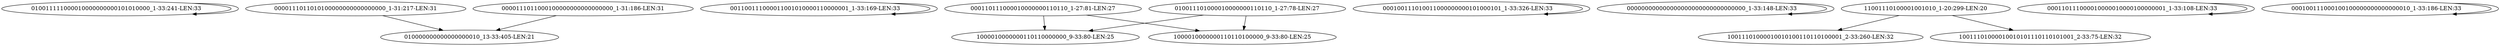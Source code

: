 digraph G {
    "010011111000010000000000101010000_1-33:241-LEN:33" -> "010011111000010000000000101010000_1-33:241-LEN:33";
    "0000111011010100000000000000000_1-31:217-LEN:31" -> "010000000000000000010_13-33:405-LEN:21";
    "001100111000011001010000110000001_1-33:169-LEN:33" -> "001100111000011001010000110000001_1-33:169-LEN:33";
    "000110111000010000000110110_1-27:81-LEN:27" -> "1000010000000110110000000_9-33:80-LEN:25";
    "000110111000010000000110110_1-27:81-LEN:27" -> "1000010000000110110100000_9-33:80-LEN:25";
    "0000111011000100000000000000000_1-31:186-LEN:31" -> "010000000000000000010_13-33:405-LEN:21";
    "000100111010011000000000101000101_1-33:326-LEN:33" -> "000100111010011000000000101000101_1-33:326-LEN:33";
    "000000000000000000000000000000000_1-33:148-LEN:33" -> "000000000000000000000000000000000_1-33:148-LEN:33";
    "11001110100001001010_1-20:299-LEN:20" -> "10011101000010010100110110100001_2-33:260-LEN:32";
    "11001110100001001010_1-20:299-LEN:20" -> "10011101000010010101110110101001_2-33:75-LEN:32";
    "000110111000010000010000100000001_1-33:108-LEN:33" -> "000110111000010000010000100000001_1-33:108-LEN:33";
    "000100111000100100000000000000010_1-33:186-LEN:33" -> "000100111000100100000000000000010_1-33:186-LEN:33";
    "010011101000010000000110110_1-27:78-LEN:27" -> "1000010000000110110000000_9-33:80-LEN:25";
    "010011101000010000000110110_1-27:78-LEN:27" -> "1000010000000110110100000_9-33:80-LEN:25";
}
